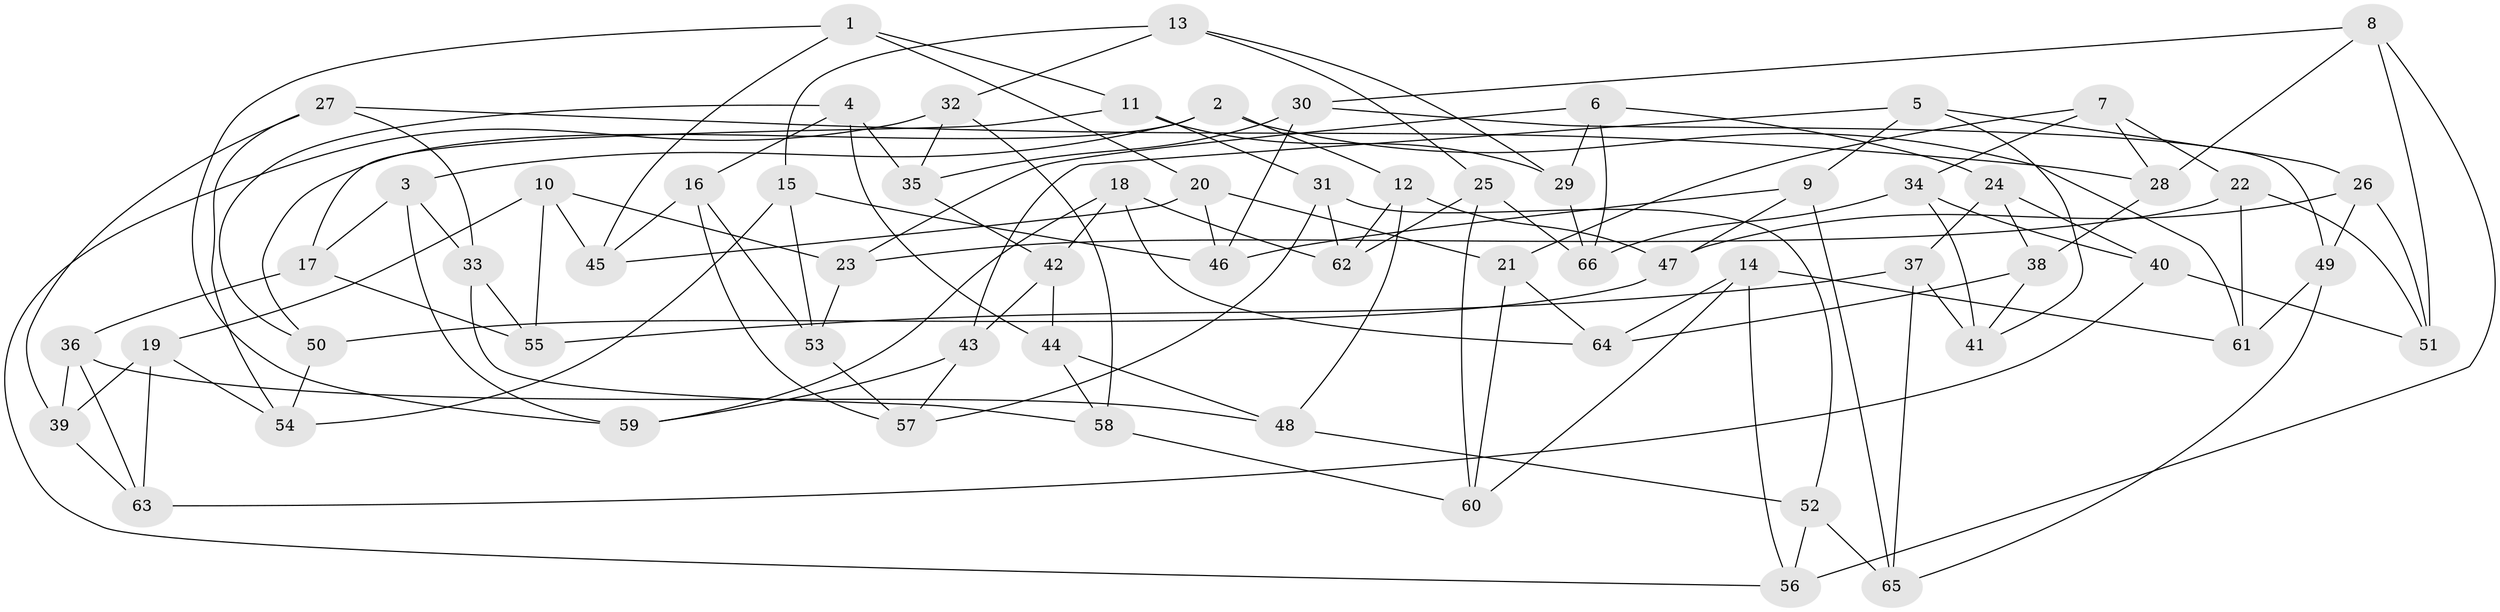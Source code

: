 // coarse degree distribution, {9: 0.10714285714285714, 4: 0.4642857142857143, 7: 0.07142857142857142, 5: 0.10714285714285714, 6: 0.07142857142857142, 3: 0.07142857142857142, 10: 0.10714285714285714}
// Generated by graph-tools (version 1.1) at 2025/54/03/04/25 22:54:03]
// undirected, 66 vertices, 132 edges
graph export_dot {
  node [color=gray90,style=filled];
  1;
  2;
  3;
  4;
  5;
  6;
  7;
  8;
  9;
  10;
  11;
  12;
  13;
  14;
  15;
  16;
  17;
  18;
  19;
  20;
  21;
  22;
  23;
  24;
  25;
  26;
  27;
  28;
  29;
  30;
  31;
  32;
  33;
  34;
  35;
  36;
  37;
  38;
  39;
  40;
  41;
  42;
  43;
  44;
  45;
  46;
  47;
  48;
  49;
  50;
  51;
  52;
  53;
  54;
  55;
  56;
  57;
  58;
  59;
  60;
  61;
  62;
  63;
  64;
  65;
  66;
  1 -- 59;
  1 -- 20;
  1 -- 45;
  1 -- 11;
  2 -- 3;
  2 -- 12;
  2 -- 61;
  2 -- 50;
  3 -- 17;
  3 -- 33;
  3 -- 59;
  4 -- 35;
  4 -- 16;
  4 -- 50;
  4 -- 44;
  5 -- 26;
  5 -- 43;
  5 -- 9;
  5 -- 41;
  6 -- 23;
  6 -- 24;
  6 -- 29;
  6 -- 66;
  7 -- 22;
  7 -- 34;
  7 -- 28;
  7 -- 21;
  8 -- 28;
  8 -- 56;
  8 -- 30;
  8 -- 51;
  9 -- 46;
  9 -- 65;
  9 -- 47;
  10 -- 19;
  10 -- 23;
  10 -- 55;
  10 -- 45;
  11 -- 31;
  11 -- 29;
  11 -- 17;
  12 -- 48;
  12 -- 47;
  12 -- 62;
  13 -- 32;
  13 -- 25;
  13 -- 29;
  13 -- 15;
  14 -- 60;
  14 -- 61;
  14 -- 64;
  14 -- 56;
  15 -- 53;
  15 -- 46;
  15 -- 54;
  16 -- 45;
  16 -- 53;
  16 -- 57;
  17 -- 36;
  17 -- 55;
  18 -- 59;
  18 -- 62;
  18 -- 64;
  18 -- 42;
  19 -- 54;
  19 -- 39;
  19 -- 63;
  20 -- 21;
  20 -- 45;
  20 -- 46;
  21 -- 64;
  21 -- 60;
  22 -- 23;
  22 -- 61;
  22 -- 51;
  23 -- 53;
  24 -- 40;
  24 -- 38;
  24 -- 37;
  25 -- 60;
  25 -- 66;
  25 -- 62;
  26 -- 51;
  26 -- 47;
  26 -- 49;
  27 -- 28;
  27 -- 33;
  27 -- 54;
  27 -- 39;
  28 -- 38;
  29 -- 66;
  30 -- 49;
  30 -- 35;
  30 -- 46;
  31 -- 62;
  31 -- 57;
  31 -- 52;
  32 -- 58;
  32 -- 56;
  32 -- 35;
  33 -- 55;
  33 -- 58;
  34 -- 41;
  34 -- 40;
  34 -- 66;
  35 -- 42;
  36 -- 48;
  36 -- 39;
  36 -- 63;
  37 -- 41;
  37 -- 65;
  37 -- 55;
  38 -- 41;
  38 -- 64;
  39 -- 63;
  40 -- 63;
  40 -- 51;
  42 -- 43;
  42 -- 44;
  43 -- 57;
  43 -- 59;
  44 -- 48;
  44 -- 58;
  47 -- 50;
  48 -- 52;
  49 -- 65;
  49 -- 61;
  50 -- 54;
  52 -- 56;
  52 -- 65;
  53 -- 57;
  58 -- 60;
}

